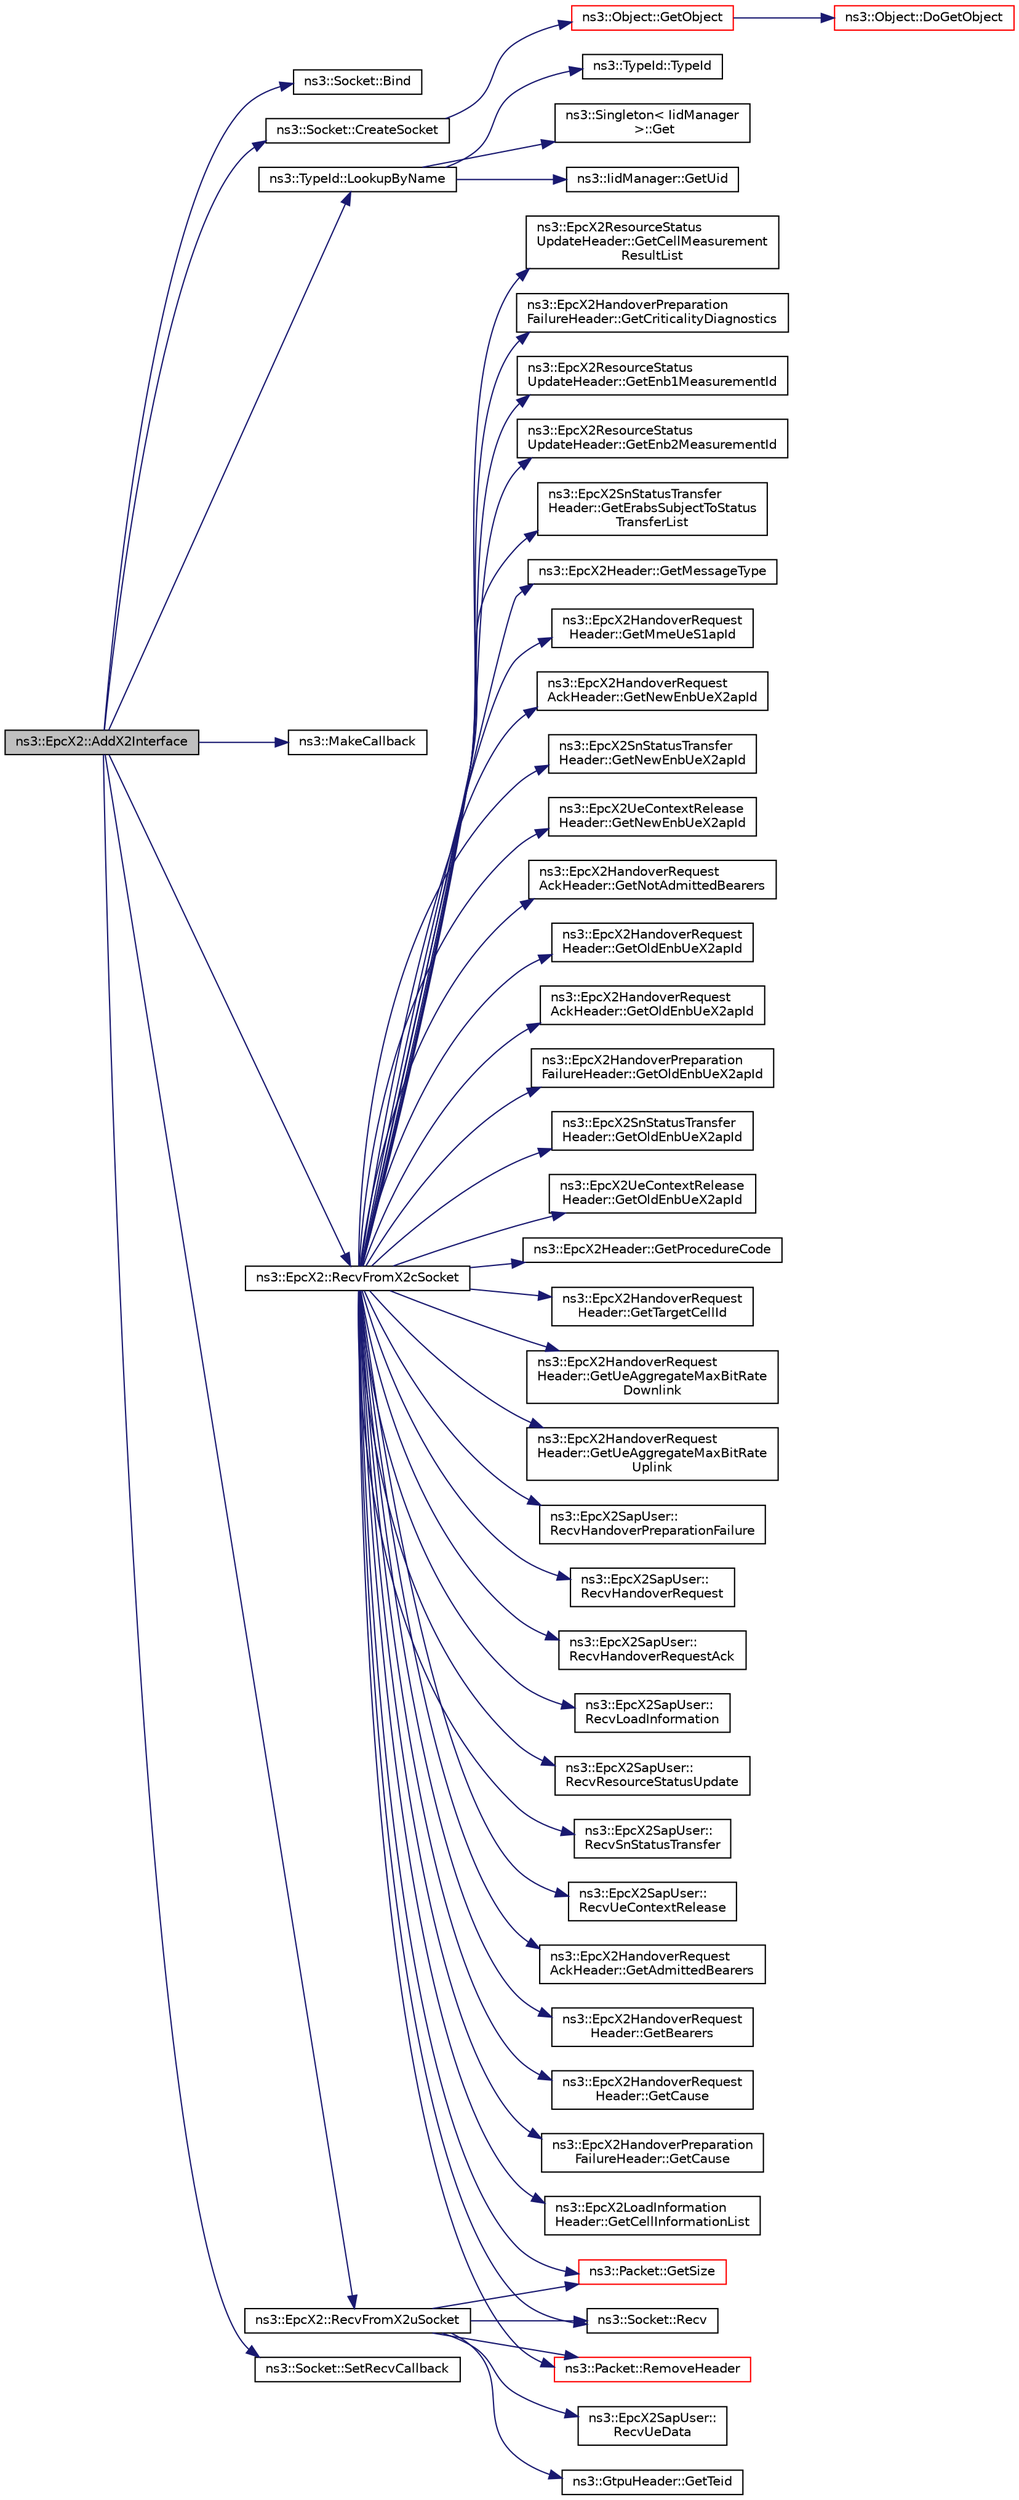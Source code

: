 digraph "ns3::EpcX2::AddX2Interface"
{
 // LATEX_PDF_SIZE
  edge [fontname="Helvetica",fontsize="10",labelfontname="Helvetica",labelfontsize="10"];
  node [fontname="Helvetica",fontsize="10",shape=record];
  rankdir="LR";
  Node1 [label="ns3::EpcX2::AddX2Interface",height=0.2,width=0.4,color="black", fillcolor="grey75", style="filled", fontcolor="black",tooltip="Add an X2 interface to this EPC X2 entity."];
  Node1 -> Node2 [color="midnightblue",fontsize="10",style="solid",fontname="Helvetica"];
  Node2 [label="ns3::Socket::Bind",height=0.2,width=0.4,color="black", fillcolor="white", style="filled",URL="$classns3_1_1_socket.html#ada93439a43de2028b5a8fc6621dad482",tooltip="Allocate a local endpoint for this socket."];
  Node1 -> Node3 [color="midnightblue",fontsize="10",style="solid",fontname="Helvetica"];
  Node3 [label="ns3::Socket::CreateSocket",height=0.2,width=0.4,color="black", fillcolor="white", style="filled",URL="$classns3_1_1_socket.html#ad448a62bb50ad3dbac59c879a885a8d2",tooltip="This method wraps the creation of sockets that is performed on a given node by a SocketFactory specif..."];
  Node3 -> Node4 [color="midnightblue",fontsize="10",style="solid",fontname="Helvetica"];
  Node4 [label="ns3::Object::GetObject",height=0.2,width=0.4,color="red", fillcolor="white", style="filled",URL="$classns3_1_1_object.html#ad21f5401ff705cd29c37f931ea3afc18",tooltip="Get a pointer to the requested aggregated Object."];
  Node4 -> Node5 [color="midnightblue",fontsize="10",style="solid",fontname="Helvetica"];
  Node5 [label="ns3::Object::DoGetObject",height=0.2,width=0.4,color="red", fillcolor="white", style="filled",URL="$classns3_1_1_object.html#a7c009975f7c0994cb47a69f713745e0a",tooltip="Find an Object of TypeId tid in the aggregates of this Object."];
  Node1 -> Node20 [color="midnightblue",fontsize="10",style="solid",fontname="Helvetica"];
  Node20 [label="ns3::TypeId::LookupByName",height=0.2,width=0.4,color="black", fillcolor="white", style="filled",URL="$classns3_1_1_type_id.html#a119cf99c20931fdc294602cd360b180e",tooltip="Get a TypeId by name."];
  Node20 -> Node10 [color="midnightblue",fontsize="10",style="solid",fontname="Helvetica"];
  Node10 [label="ns3::TypeId::TypeId",height=0.2,width=0.4,color="black", fillcolor="white", style="filled",URL="$classns3_1_1_type_id.html#ab76e26690f1af4f1cffa6a72245e8928",tooltip="Default constructor."];
  Node20 -> Node11 [color="midnightblue",fontsize="10",style="solid",fontname="Helvetica"];
  Node11 [label="ns3::Singleton\< IidManager\l \>::Get",height=0.2,width=0.4,color="black", fillcolor="white", style="filled",URL="$classns3_1_1_singleton.html#a80a2cd3c25a27ea72add7a9f7a141ffa",tooltip="Get a pointer to the singleton instance."];
  Node20 -> Node21 [color="midnightblue",fontsize="10",style="solid",fontname="Helvetica"];
  Node21 [label="ns3::IidManager::GetUid",height=0.2,width=0.4,color="black", fillcolor="white", style="filled",URL="$classns3_1_1_iid_manager.html#a57d8582dc3a317229cb74902625c98a0",tooltip="Get a type id by name."];
  Node1 -> Node22 [color="midnightblue",fontsize="10",style="solid",fontname="Helvetica"];
  Node22 [label="ns3::MakeCallback",height=0.2,width=0.4,color="black", fillcolor="white", style="filled",URL="$namespacens3.html#af1dde3c04374147fca0cfe3b0766d664",tooltip="Build Callbacks for class method members which take varying numbers of arguments and potentially retu..."];
  Node1 -> Node23 [color="midnightblue",fontsize="10",style="solid",fontname="Helvetica"];
  Node23 [label="ns3::EpcX2::RecvFromX2cSocket",height=0.2,width=0.4,color="black", fillcolor="white", style="filled",URL="$classns3_1_1_epc_x2.html#a72bf05af65397dab7bc65df72bb09ebf",tooltip="Method to be assigned to the recv callback of the X2-C (X2 Control Plane) socket."];
  Node23 -> Node24 [color="midnightblue",fontsize="10",style="solid",fontname="Helvetica"];
  Node24 [label="ns3::EpcX2HandoverRequest\lAckHeader::GetAdmittedBearers",height=0.2,width=0.4,color="black", fillcolor="white", style="filled",URL="$classns3_1_1_epc_x2_handover_request_ack_header.html#a98b1e122378e05f618532d3bf675ad6c",tooltip="Get admittied bearers function."];
  Node23 -> Node25 [color="midnightblue",fontsize="10",style="solid",fontname="Helvetica"];
  Node25 [label="ns3::EpcX2HandoverRequest\lHeader::GetBearers",height=0.2,width=0.4,color="black", fillcolor="white", style="filled",URL="$classns3_1_1_epc_x2_handover_request_header.html#ad2d7fa5380203a83efb7834ac209e7ca",tooltip="Get bearers function."];
  Node23 -> Node26 [color="midnightblue",fontsize="10",style="solid",fontname="Helvetica"];
  Node26 [label="ns3::EpcX2HandoverRequest\lHeader::GetCause",height=0.2,width=0.4,color="black", fillcolor="white", style="filled",URL="$classns3_1_1_epc_x2_handover_request_header.html#a02e4978c7f047668d8f37374c713dd50",tooltip="Get cause function."];
  Node23 -> Node27 [color="midnightblue",fontsize="10",style="solid",fontname="Helvetica"];
  Node27 [label="ns3::EpcX2HandoverPreparation\lFailureHeader::GetCause",height=0.2,width=0.4,color="black", fillcolor="white", style="filled",URL="$classns3_1_1_epc_x2_handover_preparation_failure_header.html#a5e0ea54f8af08320d100ee1f26a401dc",tooltip="Get cause function."];
  Node23 -> Node28 [color="midnightblue",fontsize="10",style="solid",fontname="Helvetica"];
  Node28 [label="ns3::EpcX2LoadInformation\lHeader::GetCellInformationList",height=0.2,width=0.4,color="black", fillcolor="white", style="filled",URL="$classns3_1_1_epc_x2_load_information_header.html#a3cdcea5f30106c14c49a78ae3e4e8f99",tooltip="Get cell information list function."];
  Node23 -> Node29 [color="midnightblue",fontsize="10",style="solid",fontname="Helvetica"];
  Node29 [label="ns3::EpcX2ResourceStatus\lUpdateHeader::GetCellMeasurement\lResultList",height=0.2,width=0.4,color="black", fillcolor="white", style="filled",URL="$classns3_1_1_epc_x2_resource_status_update_header.html#aadf8ee300023e233f1bff448f00fe3d9",tooltip="Get cell measurement results list function."];
  Node23 -> Node30 [color="midnightblue",fontsize="10",style="solid",fontname="Helvetica"];
  Node30 [label="ns3::EpcX2HandoverPreparation\lFailureHeader::GetCriticalityDiagnostics",height=0.2,width=0.4,color="black", fillcolor="white", style="filled",URL="$classns3_1_1_epc_x2_handover_preparation_failure_header.html#a9d15a560fcb7804ee36a1e5808b11984",tooltip="Get criticality diagnostics function."];
  Node23 -> Node31 [color="midnightblue",fontsize="10",style="solid",fontname="Helvetica"];
  Node31 [label="ns3::EpcX2ResourceStatus\lUpdateHeader::GetEnb1MeasurementId",height=0.2,width=0.4,color="black", fillcolor="white", style="filled",URL="$classns3_1_1_epc_x2_resource_status_update_header.html#ac42297f4675c31057a216784fd4fe853",tooltip="Get ENB1 measurement ID function."];
  Node23 -> Node32 [color="midnightblue",fontsize="10",style="solid",fontname="Helvetica"];
  Node32 [label="ns3::EpcX2ResourceStatus\lUpdateHeader::GetEnb2MeasurementId",height=0.2,width=0.4,color="black", fillcolor="white", style="filled",URL="$classns3_1_1_epc_x2_resource_status_update_header.html#aa0ba5a4c9c772d43c6845ba5dfbe9749",tooltip="Get ENB2 measurement ID function."];
  Node23 -> Node33 [color="midnightblue",fontsize="10",style="solid",fontname="Helvetica"];
  Node33 [label="ns3::EpcX2SnStatusTransfer\lHeader::GetErabsSubjectToStatus\lTransferList",height=0.2,width=0.4,color="black", fillcolor="white", style="filled",URL="$classns3_1_1_epc_x2_sn_status_transfer_header.html#a60b3b55b2257923e0cb8fe1ea440daf6",tooltip="Get ERABs subject to status transfer list function."];
  Node23 -> Node34 [color="midnightblue",fontsize="10",style="solid",fontname="Helvetica"];
  Node34 [label="ns3::EpcX2Header::GetMessageType",height=0.2,width=0.4,color="black", fillcolor="white", style="filled",URL="$classns3_1_1_epc_x2_header.html#aed71bfbcca7ea7531903723efe0a64bd",tooltip="Get message type function."];
  Node23 -> Node35 [color="midnightblue",fontsize="10",style="solid",fontname="Helvetica"];
  Node35 [label="ns3::EpcX2HandoverRequest\lHeader::GetMmeUeS1apId",height=0.2,width=0.4,color="black", fillcolor="white", style="filled",URL="$classns3_1_1_epc_x2_handover_request_header.html#a2a5fde9a5e1aa0cd7740b06b2b93cd71",tooltip="Get MME UE S1 AP ID function."];
  Node23 -> Node36 [color="midnightblue",fontsize="10",style="solid",fontname="Helvetica"];
  Node36 [label="ns3::EpcX2HandoverRequest\lAckHeader::GetNewEnbUeX2apId",height=0.2,width=0.4,color="black", fillcolor="white", style="filled",URL="$classns3_1_1_epc_x2_handover_request_ack_header.html#a11337f9c51ae4c8584a1125396011b8e",tooltip="Get new ENB UE X2 AP ID function."];
  Node23 -> Node37 [color="midnightblue",fontsize="10",style="solid",fontname="Helvetica"];
  Node37 [label="ns3::EpcX2SnStatusTransfer\lHeader::GetNewEnbUeX2apId",height=0.2,width=0.4,color="black", fillcolor="white", style="filled",URL="$classns3_1_1_epc_x2_sn_status_transfer_header.html#a28601766fe1ce3f262af92a80479d7a0",tooltip="Get new ENB UE X2 AP ID function."];
  Node23 -> Node38 [color="midnightblue",fontsize="10",style="solid",fontname="Helvetica"];
  Node38 [label="ns3::EpcX2UeContextRelease\lHeader::GetNewEnbUeX2apId",height=0.2,width=0.4,color="black", fillcolor="white", style="filled",URL="$classns3_1_1_epc_x2_ue_context_release_header.html#a753698d17fc1e9a6a1d91388cc3fbb7c",tooltip="Get new ENB UE X2 AP ID function."];
  Node23 -> Node39 [color="midnightblue",fontsize="10",style="solid",fontname="Helvetica"];
  Node39 [label="ns3::EpcX2HandoverRequest\lAckHeader::GetNotAdmittedBearers",height=0.2,width=0.4,color="black", fillcolor="white", style="filled",URL="$classns3_1_1_epc_x2_handover_request_ack_header.html#a4224045507a1f1e237932adfef853f56",tooltip="Get not admitted bearers function."];
  Node23 -> Node40 [color="midnightblue",fontsize="10",style="solid",fontname="Helvetica"];
  Node40 [label="ns3::EpcX2HandoverRequest\lHeader::GetOldEnbUeX2apId",height=0.2,width=0.4,color="black", fillcolor="white", style="filled",URL="$classns3_1_1_epc_x2_handover_request_header.html#ab8c565016c5fc5fcf1c7961f03b7879e",tooltip="Get old ENB X2 AP ID function."];
  Node23 -> Node41 [color="midnightblue",fontsize="10",style="solid",fontname="Helvetica"];
  Node41 [label="ns3::EpcX2HandoverRequest\lAckHeader::GetOldEnbUeX2apId",height=0.2,width=0.4,color="black", fillcolor="white", style="filled",URL="$classns3_1_1_epc_x2_handover_request_ack_header.html#a95d96ed6d79101b8fd89fe25200a215d",tooltip="Get old ENB UE X2 AP ID function."];
  Node23 -> Node42 [color="midnightblue",fontsize="10",style="solid",fontname="Helvetica"];
  Node42 [label="ns3::EpcX2HandoverPreparation\lFailureHeader::GetOldEnbUeX2apId",height=0.2,width=0.4,color="black", fillcolor="white", style="filled",URL="$classns3_1_1_epc_x2_handover_preparation_failure_header.html#a3c8763545ea757dd725c3d6f0c4601e6",tooltip="Get old ENB UE X2 AP ID function."];
  Node23 -> Node43 [color="midnightblue",fontsize="10",style="solid",fontname="Helvetica"];
  Node43 [label="ns3::EpcX2SnStatusTransfer\lHeader::GetOldEnbUeX2apId",height=0.2,width=0.4,color="black", fillcolor="white", style="filled",URL="$classns3_1_1_epc_x2_sn_status_transfer_header.html#a0b0ccdf3426221c43a2f3bfcf1860fcb",tooltip="Get old ENB UE X2 AP ID function."];
  Node23 -> Node44 [color="midnightblue",fontsize="10",style="solid",fontname="Helvetica"];
  Node44 [label="ns3::EpcX2UeContextRelease\lHeader::GetOldEnbUeX2apId",height=0.2,width=0.4,color="black", fillcolor="white", style="filled",URL="$classns3_1_1_epc_x2_ue_context_release_header.html#aa850713829e1f80aa32c10a011dbe05a",tooltip="Get old ENB UE X2 AP ID function."];
  Node23 -> Node45 [color="midnightblue",fontsize="10",style="solid",fontname="Helvetica"];
  Node45 [label="ns3::EpcX2Header::GetProcedureCode",height=0.2,width=0.4,color="black", fillcolor="white", style="filled",URL="$classns3_1_1_epc_x2_header.html#a7c42059d7ab453ad87934446cd0240ab",tooltip="Get procedure code function."];
  Node23 -> Node46 [color="midnightblue",fontsize="10",style="solid",fontname="Helvetica"];
  Node46 [label="ns3::Packet::GetSize",height=0.2,width=0.4,color="red", fillcolor="white", style="filled",URL="$classns3_1_1_packet.html#afff7cb1ff518ee6dc0d424e10a5ad6ec",tooltip="Returns the the size in bytes of the packet (including the zero-filled initial payload)."];
  Node23 -> Node48 [color="midnightblue",fontsize="10",style="solid",fontname="Helvetica"];
  Node48 [label="ns3::EpcX2HandoverRequest\lHeader::GetTargetCellId",height=0.2,width=0.4,color="black", fillcolor="white", style="filled",URL="$classns3_1_1_epc_x2_handover_request_header.html#a6588f580824a00a862a1b5160c18f574",tooltip="Get target cell id function."];
  Node23 -> Node49 [color="midnightblue",fontsize="10",style="solid",fontname="Helvetica"];
  Node49 [label="ns3::EpcX2HandoverRequest\lHeader::GetUeAggregateMaxBitRate\lDownlink",height=0.2,width=0.4,color="black", fillcolor="white", style="filled",URL="$classns3_1_1_epc_x2_handover_request_header.html#a71a191e3926277cfcd3d941765821c44",tooltip="Get UE Aggregate Max Bit Rate Downlink function."];
  Node23 -> Node50 [color="midnightblue",fontsize="10",style="solid",fontname="Helvetica"];
  Node50 [label="ns3::EpcX2HandoverRequest\lHeader::GetUeAggregateMaxBitRate\lUplink",height=0.2,width=0.4,color="black", fillcolor="white", style="filled",URL="$classns3_1_1_epc_x2_handover_request_header.html#a584726a795480a94c332e85883da01b2",tooltip="Get UE Aggregrate Max Bit Rate Uplik function."];
  Node23 -> Node51 [color="midnightblue",fontsize="10",style="solid",fontname="Helvetica"];
  Node51 [label="ns3::Socket::Recv",height=0.2,width=0.4,color="black", fillcolor="white", style="filled",URL="$classns3_1_1_socket.html#a8949b1f844aae563446f2f4c5be8827a",tooltip="Read data from the socket."];
  Node23 -> Node52 [color="midnightblue",fontsize="10",style="solid",fontname="Helvetica"];
  Node52 [label="ns3::EpcX2SapUser::\lRecvHandoverPreparationFailure",height=0.2,width=0.4,color="black", fillcolor="white", style="filled",URL="$classns3_1_1_epc_x2_sap_user.html#a805d5df676c49aedd76711dbdb980e17",tooltip="Receive handover preparation failure function."];
  Node23 -> Node53 [color="midnightblue",fontsize="10",style="solid",fontname="Helvetica"];
  Node53 [label="ns3::EpcX2SapUser::\lRecvHandoverRequest",height=0.2,width=0.4,color="black", fillcolor="white", style="filled",URL="$classns3_1_1_epc_x2_sap_user.html#ac89cf3449fc971960e4c7a7a9af23c7d",tooltip="Receive handover request function."];
  Node23 -> Node54 [color="midnightblue",fontsize="10",style="solid",fontname="Helvetica"];
  Node54 [label="ns3::EpcX2SapUser::\lRecvHandoverRequestAck",height=0.2,width=0.4,color="black", fillcolor="white", style="filled",URL="$classns3_1_1_epc_x2_sap_user.html#a5e390d132f3f8433838aec1719a52bc2",tooltip="Receive handover request ack function."];
  Node23 -> Node55 [color="midnightblue",fontsize="10",style="solid",fontname="Helvetica"];
  Node55 [label="ns3::EpcX2SapUser::\lRecvLoadInformation",height=0.2,width=0.4,color="black", fillcolor="white", style="filled",URL="$classns3_1_1_epc_x2_sap_user.html#a3f780370974059b6ec3d115f5b1757d8",tooltip="Receive load information function."];
  Node23 -> Node56 [color="midnightblue",fontsize="10",style="solid",fontname="Helvetica"];
  Node56 [label="ns3::EpcX2SapUser::\lRecvResourceStatusUpdate",height=0.2,width=0.4,color="black", fillcolor="white", style="filled",URL="$classns3_1_1_epc_x2_sap_user.html#a7d0fa47a75bd24b12f15f4b5a1c7b253",tooltip="Receive resource status update function."];
  Node23 -> Node57 [color="midnightblue",fontsize="10",style="solid",fontname="Helvetica"];
  Node57 [label="ns3::EpcX2SapUser::\lRecvSnStatusTransfer",height=0.2,width=0.4,color="black", fillcolor="white", style="filled",URL="$classns3_1_1_epc_x2_sap_user.html#a261f30dd348d5abc9a270ef904c986c0",tooltip="Receive SN status transfer function."];
  Node23 -> Node58 [color="midnightblue",fontsize="10",style="solid",fontname="Helvetica"];
  Node58 [label="ns3::EpcX2SapUser::\lRecvUeContextRelease",height=0.2,width=0.4,color="black", fillcolor="white", style="filled",URL="$classns3_1_1_epc_x2_sap_user.html#a141e3d6880234990ccde32a16554e7d6",tooltip="Receive UE context release function."];
  Node23 -> Node59 [color="midnightblue",fontsize="10",style="solid",fontname="Helvetica"];
  Node59 [label="ns3::Packet::RemoveHeader",height=0.2,width=0.4,color="red", fillcolor="white", style="filled",URL="$classns3_1_1_packet.html#a0961eccf975d75f902d40956c93ba63e",tooltip="Deserialize and remove the header from the internal buffer."];
  Node1 -> Node77 [color="midnightblue",fontsize="10",style="solid",fontname="Helvetica"];
  Node77 [label="ns3::EpcX2::RecvFromX2uSocket",height=0.2,width=0.4,color="black", fillcolor="white", style="filled",URL="$classns3_1_1_epc_x2.html#af7142276a4a54af090466d51a31c796f",tooltip="Method to be assigned to the recv callback of the X2-U (X2 User Plane) socket."];
  Node77 -> Node46 [color="midnightblue",fontsize="10",style="solid",fontname="Helvetica"];
  Node77 -> Node78 [color="midnightblue",fontsize="10",style="solid",fontname="Helvetica"];
  Node78 [label="ns3::GtpuHeader::GetTeid",height=0.2,width=0.4,color="black", fillcolor="white", style="filled",URL="$classns3_1_1_gtpu_header.html#ad01a8eb0579ee8d14dd4ce761f02b936",tooltip="Get a tunnel endpoint identificator (TEID)"];
  Node77 -> Node51 [color="midnightblue",fontsize="10",style="solid",fontname="Helvetica"];
  Node77 -> Node79 [color="midnightblue",fontsize="10",style="solid",fontname="Helvetica"];
  Node79 [label="ns3::EpcX2SapUser::\lRecvUeData",height=0.2,width=0.4,color="black", fillcolor="white", style="filled",URL="$classns3_1_1_epc_x2_sap_user.html#a0a351188eaed5eb135daee0ee01950f0",tooltip="Receive UE data function."];
  Node77 -> Node59 [color="midnightblue",fontsize="10",style="solid",fontname="Helvetica"];
  Node1 -> Node80 [color="midnightblue",fontsize="10",style="solid",fontname="Helvetica"];
  Node80 [label="ns3::Socket::SetRecvCallback",height=0.2,width=0.4,color="black", fillcolor="white", style="filled",URL="$classns3_1_1_socket.html#a243f7835ef1a85f9270fd3577e3a40da",tooltip="Notify application when new data is available to be read."];
}

